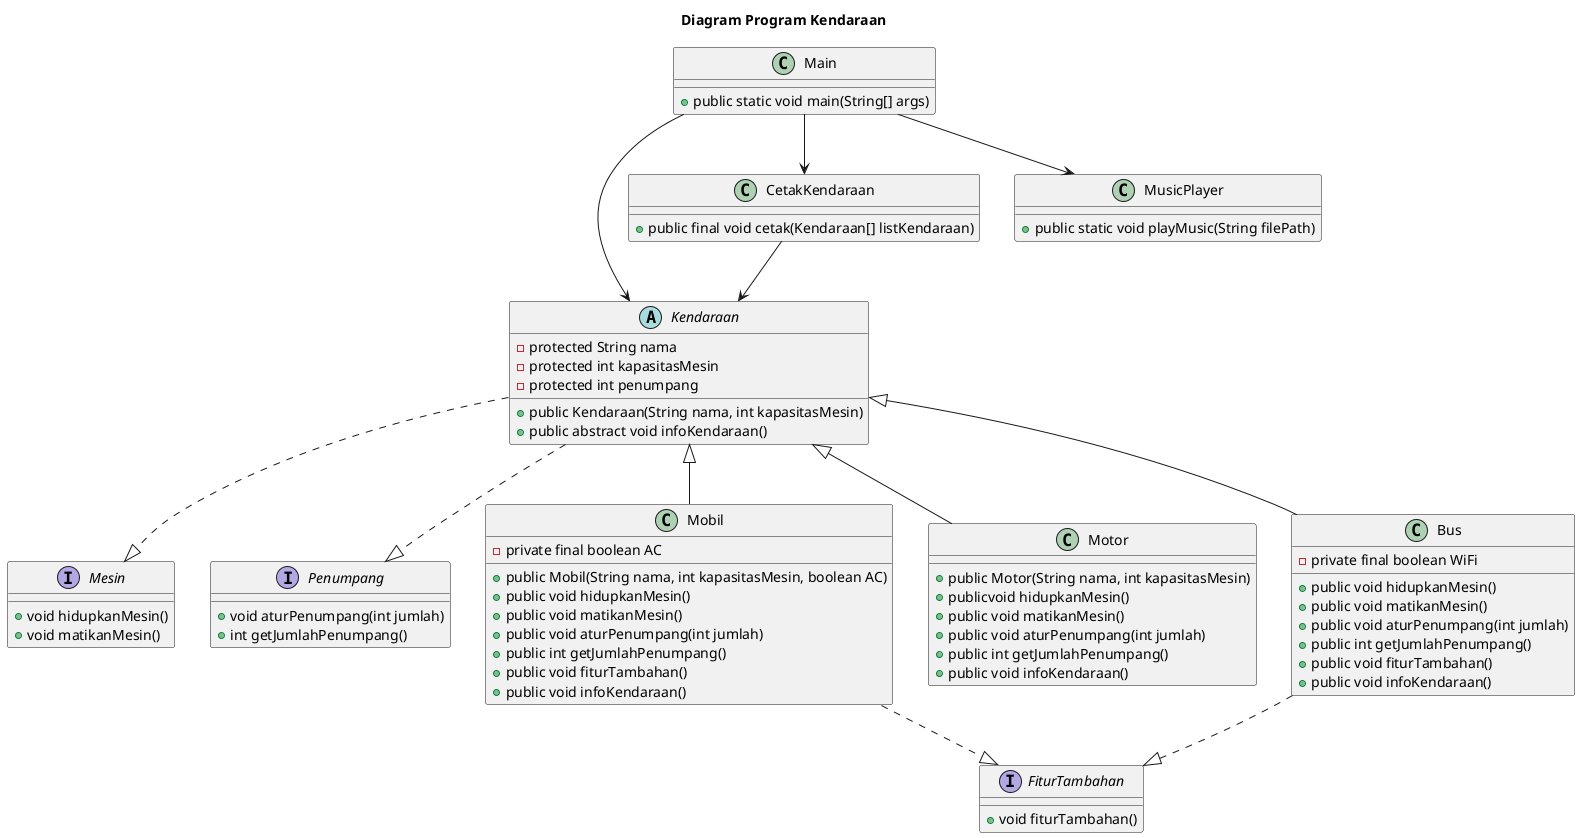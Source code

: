 @startuml LatihanDiagram
title Diagram Program Kendaraan


interface Mesin {
    + void hidupkanMesin()
    + void matikanMesin()
}

interface Penumpang {
    + void aturPenumpang(int jumlah)
    + int getJumlahPenumpang()
}

interface FiturTambahan {
    + void fiturTambahan()
}

abstract class Kendaraan {
    - protected String nama
    - protected int kapasitasMesin
    - protected int penumpang
    + public Kendaraan(String nama, int kapasitasMesin)
    + public abstract void infoKendaraan()
}

class Mobil extends Kendaraan {
    - private final boolean AC
    + public Mobil(String nama, int kapasitasMesin, boolean AC)
    + public void hidupkanMesin()
    + public void matikanMesin()
    + public void aturPenumpang(int jumlah)
    + public int getJumlahPenumpang()
    + public void fiturTambahan()
    + public void infoKendaraan()
}

class Motor extends Kendaraan {
    + public Motor(String nama, int kapasitasMesin)
    + publicvoid hidupkanMesin()
    + public void matikanMesin()
    + public void aturPenumpang(int jumlah)
    + public int getJumlahPenumpang()
    + public void infoKendaraan()
}

class Bus extends Kendaraan {
    - private final boolean WiFi
    + public void hidupkanMesin()
    + public void matikanMesin()
    + public void aturPenumpang(int jumlah)
    + public int getJumlahPenumpang()
    + public void fiturTambahan()
    + public void infoKendaraan()
}

class CetakKendaraan {
    + public final void cetak(Kendaraan[] listKendaraan)
}

class MusicPlayer {
    + public static void playMusic(String filePath)
}

class Main {
    + public static void main(String[] args)
}

Kendaraan ..|> Mesin
Kendaraan ..|> Penumpang
Mobil ..|> FiturTambahan
Bus ..|> FiturTambahan

CetakKendaraan --> Kendaraan
Main --> Kendaraan
Main --> CetakKendaraan
Main --> MusicPlayer

@enduml
